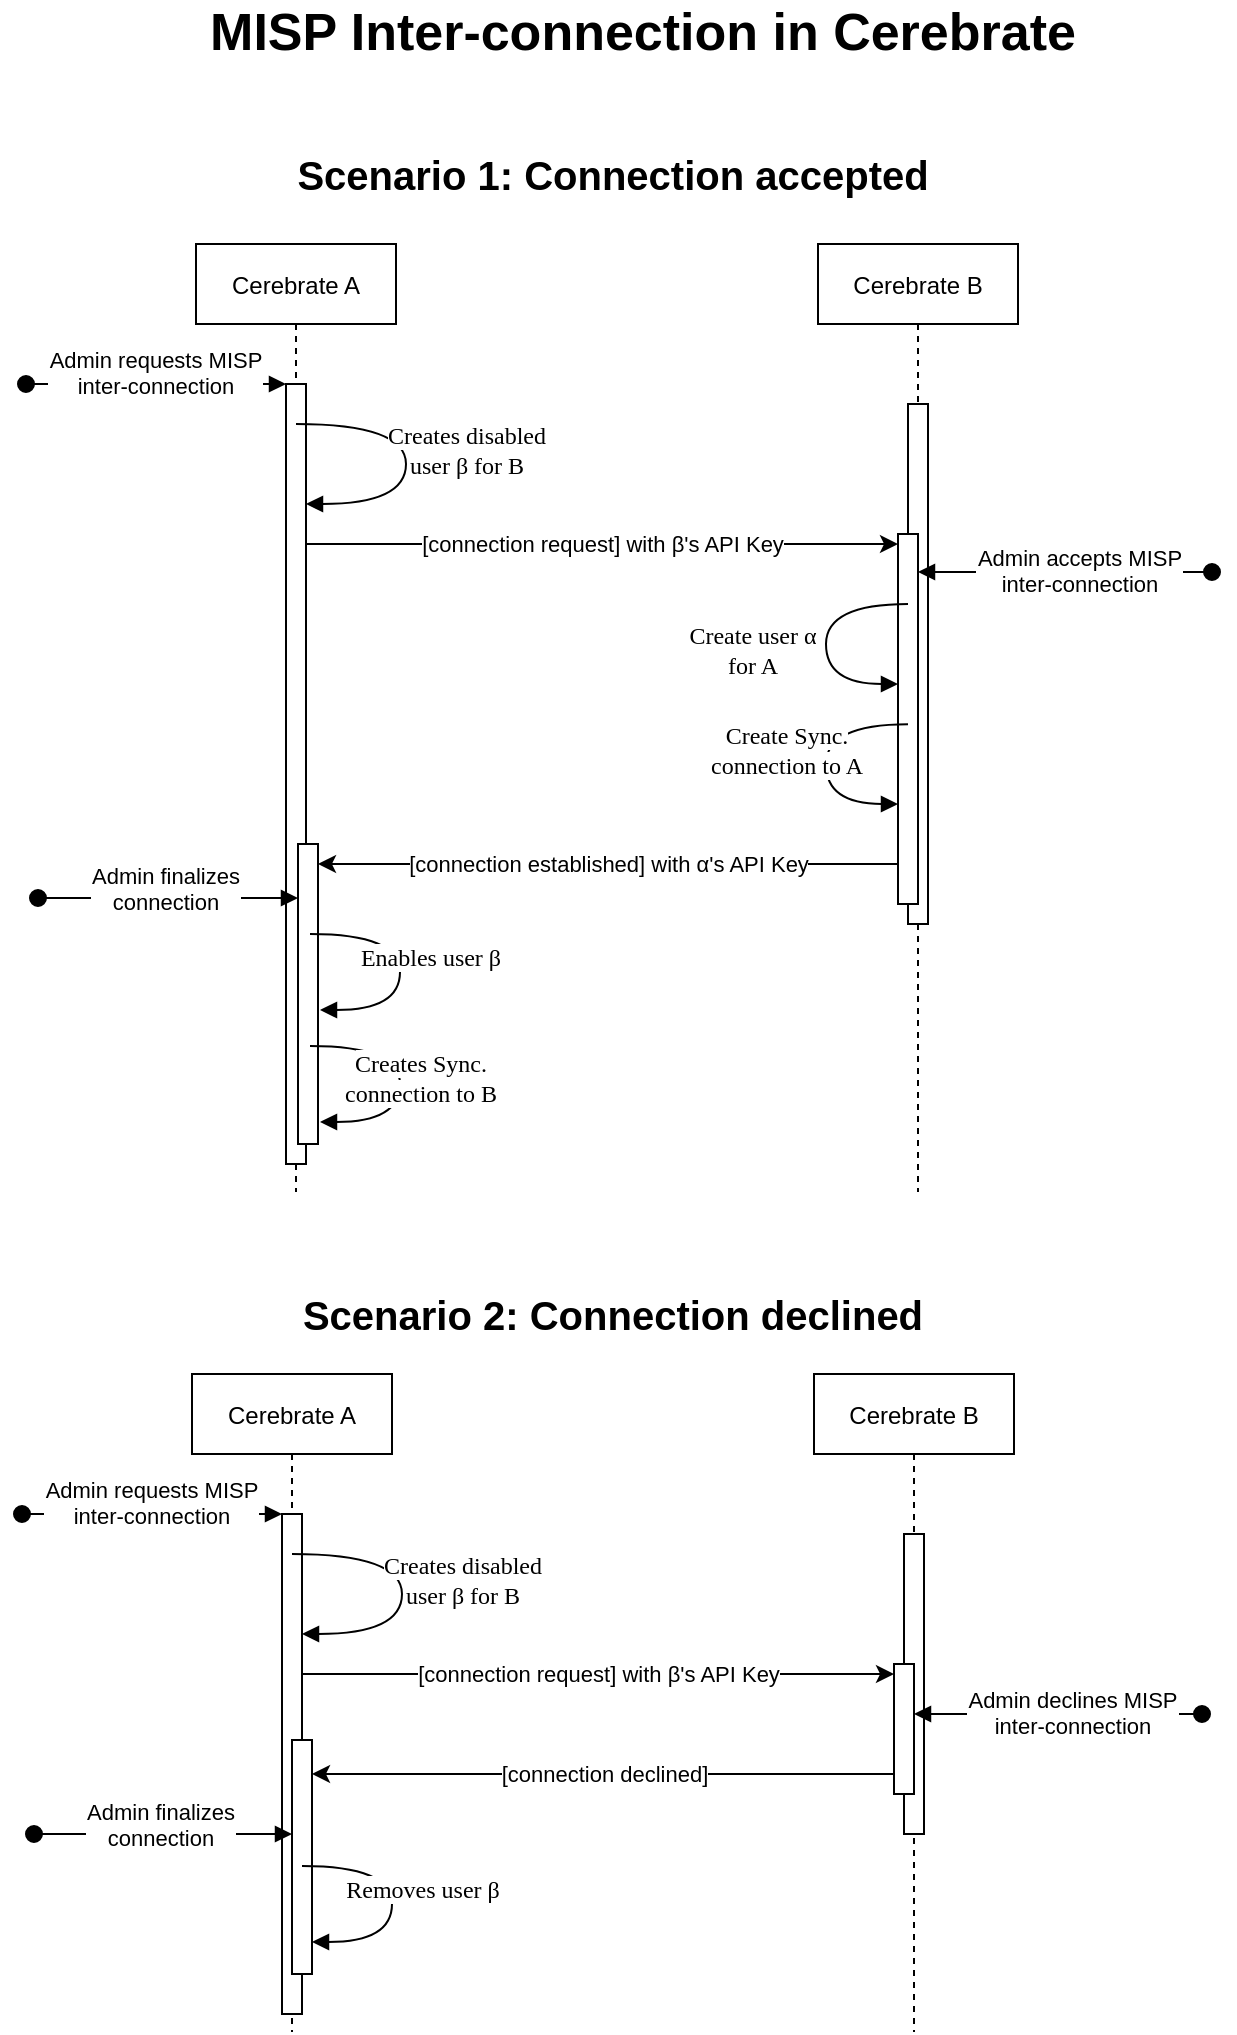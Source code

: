 <mxfile version="14.7.3" type="device"><diagram id="kgpKYQtTHZ0yAKxKKP6v" name="Page-1"><mxGraphModel dx="2426" dy="1401" grid="1" gridSize="10" guides="1" tooltips="1" connect="1" arrows="1" fold="1" page="1" pageScale="1" pageWidth="850" pageHeight="1100" math="0" shadow="0"><root><mxCell id="0"/><mxCell id="1" parent="0"/><mxCell id="3nuBFxr9cyL0pnOWT2aG-1" value="Cerebrate A" style="shape=umlLifeline;perimeter=lifelinePerimeter;container=1;collapsible=0;recursiveResize=0;rounded=0;shadow=0;strokeWidth=1;" parent="1" vertex="1"><mxGeometry x="212" y="146" width="100" height="474" as="geometry"/></mxCell><mxCell id="3nuBFxr9cyL0pnOWT2aG-2" value="" style="points=[];perimeter=orthogonalPerimeter;rounded=0;shadow=0;strokeWidth=1;" parent="3nuBFxr9cyL0pnOWT2aG-1" vertex="1"><mxGeometry x="45" y="70" width="10" height="390" as="geometry"/></mxCell><mxCell id="3nuBFxr9cyL0pnOWT2aG-3" value="Admin requests MISP&#xA;inter-connection" style="verticalAlign=bottom;startArrow=oval;endArrow=block;startSize=8;shadow=0;strokeWidth=1;" parent="3nuBFxr9cyL0pnOWT2aG-1" target="3nuBFxr9cyL0pnOWT2aG-2" edge="1"><mxGeometry y="-10" relative="1" as="geometry"><mxPoint x="-85" y="70" as="sourcePoint"/><mxPoint as="offset"/></mxGeometry></mxCell><mxCell id="2bbi_ZJXRYRzY5ch7Z1f-1" value="&lt;div&gt;&lt;span style=&quot;background-color: rgb(255 , 255 , 255)&quot;&gt;Creates disabled&lt;/span&gt;&lt;/div&gt;&lt;div&gt;&lt;span style=&quot;background-color: rgb(255 , 255 , 255)&quot;&gt;user β for B&lt;/span&gt;&lt;/div&gt;" style="html=1;verticalAlign=bottom;endArrow=block;labelBackgroundColor=none;fontFamily=Verdana;fontSize=12;elbow=vertical;edgeStyle=orthogonalEdgeStyle;curved=1;" edge="1" parent="3nuBFxr9cyL0pnOWT2aG-1" source="3nuBFxr9cyL0pnOWT2aG-1" target="3nuBFxr9cyL0pnOWT2aG-2"><mxGeometry x="0.172" y="30" relative="1" as="geometry"><mxPoint x="55" y="90" as="sourcePoint"/><mxPoint x="105" y="140" as="targetPoint"/><Array as="points"><mxPoint x="105" y="90"/><mxPoint x="105" y="130"/></Array><mxPoint as="offset"/></mxGeometry></mxCell><mxCell id="2bbi_ZJXRYRzY5ch7Z1f-9" value="" style="points=[];perimeter=orthogonalPerimeter;rounded=0;shadow=0;strokeWidth=1;" vertex="1" parent="3nuBFxr9cyL0pnOWT2aG-1"><mxGeometry x="51" y="300" width="10" height="150" as="geometry"/></mxCell><mxCell id="2bbi_ZJXRYRzY5ch7Z1f-11" value="&lt;span style=&quot;background-color: rgb(255 , 255 , 255)&quot;&gt;Enables user β&lt;/span&gt;" style="html=1;verticalAlign=bottom;endArrow=block;labelBackgroundColor=none;fontFamily=Verdana;fontSize=12;elbow=vertical;edgeStyle=orthogonalEdgeStyle;curved=1;exitX=0.5;exitY=0.231;exitDx=0;exitDy=0;exitPerimeter=0;" edge="1" parent="3nuBFxr9cyL0pnOWT2aG-1"><mxGeometry x="0.077" y="15" relative="1" as="geometry"><mxPoint x="57" y="345.03" as="sourcePoint"/><mxPoint x="62" y="383" as="targetPoint"/><Array as="points"><mxPoint x="102" y="345"/><mxPoint x="102" y="383"/></Array><mxPoint as="offset"/></mxGeometry></mxCell><mxCell id="3nuBFxr9cyL0pnOWT2aG-5" value="Cerebrate B" style="shape=umlLifeline;perimeter=lifelinePerimeter;container=1;collapsible=0;recursiveResize=0;rounded=0;shadow=0;strokeWidth=1;" parent="1" vertex="1"><mxGeometry x="523" y="146" width="100" height="474" as="geometry"/></mxCell><mxCell id="3nuBFxr9cyL0pnOWT2aG-6" value="" style="points=[];perimeter=orthogonalPerimeter;rounded=0;shadow=0;strokeWidth=1;" parent="3nuBFxr9cyL0pnOWT2aG-5" vertex="1"><mxGeometry x="45" y="80" width="10" height="260" as="geometry"/></mxCell><mxCell id="2bbi_ZJXRYRzY5ch7Z1f-4" value="" style="points=[];perimeter=orthogonalPerimeter;rounded=0;shadow=0;strokeWidth=1;" vertex="1" parent="3nuBFxr9cyL0pnOWT2aG-5"><mxGeometry x="40" y="145" width="10" height="185" as="geometry"/></mxCell><mxCell id="2bbi_ZJXRYRzY5ch7Z1f-6" value="&lt;div&gt;&lt;span style=&quot;background-color: rgb(255 , 255 , 255)&quot;&gt;Create user α&lt;/span&gt;&lt;/div&gt;&lt;div&gt;&lt;span style=&quot;background-color: rgb(255 , 255 , 255)&quot;&gt;for A&lt;/span&gt;&lt;/div&gt;" style="html=1;verticalAlign=bottom;endArrow=block;labelBackgroundColor=none;fontFamily=Verdana;fontSize=12;elbow=vertical;edgeStyle=orthogonalEdgeStyle;curved=1;exitX=0.5;exitY=0.189;exitDx=0;exitDy=0;exitPerimeter=0;" edge="1" parent="3nuBFxr9cyL0pnOWT2aG-5" source="2bbi_ZJXRYRzY5ch7Z1f-4" target="2bbi_ZJXRYRzY5ch7Z1f-4"><mxGeometry x="0.384" y="-37" relative="1" as="geometry"><mxPoint x="-36.001" y="179.999" as="sourcePoint"/><mxPoint x="-30.93" y="217.999" as="targetPoint"/><Array as="points"><mxPoint x="4" y="180"/><mxPoint x="4" y="220"/></Array><mxPoint x="-37" y="-37" as="offset"/></mxGeometry></mxCell><mxCell id="2bbi_ZJXRYRzY5ch7Z1f-3" value="[connection request] with β's API Key" style="endArrow=classic;html=1;" edge="1" parent="1" source="3nuBFxr9cyL0pnOWT2aG-2" target="2bbi_ZJXRYRzY5ch7Z1f-4"><mxGeometry width="50" height="50" relative="1" as="geometry"><mxPoint x="352" y="356" as="sourcePoint"/><mxPoint x="557" y="296" as="targetPoint"/><Array as="points"><mxPoint x="352" y="296"/></Array></mxGeometry></mxCell><mxCell id="2bbi_ZJXRYRzY5ch7Z1f-7" value="&lt;div&gt;&lt;span style=&quot;background-color: rgb(255 , 255 , 255)&quot;&gt;Create Sync.&lt;/span&gt;&lt;/div&gt;&lt;div&gt;&lt;span style=&quot;background-color: rgb(255 , 255 , 255)&quot;&gt;connection to A&lt;br&gt;&lt;/span&gt;&lt;/div&gt;" style="html=1;verticalAlign=bottom;endArrow=block;labelBackgroundColor=none;fontFamily=Verdana;fontSize=12;elbow=vertical;edgeStyle=orthogonalEdgeStyle;curved=1;exitX=0.5;exitY=0.514;exitDx=0;exitDy=0;exitPerimeter=0;" edge="1" parent="1" source="2bbi_ZJXRYRzY5ch7Z1f-4"><mxGeometry x="0.213" y="-20" relative="1" as="geometry"><mxPoint x="563" y="386.0" as="sourcePoint"/><mxPoint x="563" y="426.0" as="targetPoint"/><Array as="points"><mxPoint x="527" y="386"/><mxPoint x="527" y="426"/></Array><mxPoint as="offset"/></mxGeometry></mxCell><mxCell id="2bbi_ZJXRYRzY5ch7Z1f-8" value="[connection established] with &lt;span style=&quot;background-color: rgb(255 , 255 , 255)&quot;&gt;α's API Key&lt;br&gt;&lt;/span&gt;" style="endArrow=classic;html=1;" edge="1" parent="1" source="2bbi_ZJXRYRzY5ch7Z1f-4" target="2bbi_ZJXRYRzY5ch7Z1f-9"><mxGeometry width="50" height="50" relative="1" as="geometry"><mxPoint x="497" y="426" as="sourcePoint"/><mxPoint x="287" y="416" as="targetPoint"/><Array as="points"><mxPoint x="427" y="456"/></Array></mxGeometry></mxCell><mxCell id="2bbi_ZJXRYRzY5ch7Z1f-13" value="&lt;div&gt;&lt;span style=&quot;background-color: rgb(255 , 255 , 255)&quot;&gt;Creates Sync.&lt;/span&gt;&lt;/div&gt;&lt;div&gt;&lt;span style=&quot;background-color: rgb(255 , 255 , 255)&quot;&gt;connection to B&lt;br&gt;&lt;/span&gt;&lt;/div&gt;" style="html=1;verticalAlign=bottom;endArrow=block;labelBackgroundColor=none;fontFamily=Verdana;fontSize=12;elbow=vertical;edgeStyle=orthogonalEdgeStyle;curved=1;exitX=0.5;exitY=0.231;exitDx=0;exitDy=0;exitPerimeter=0;" edge="1" parent="1"><mxGeometry x="0.268" y="10" relative="1" as="geometry"><mxPoint x="269" y="547.03" as="sourcePoint"/><mxPoint x="274" y="585" as="targetPoint"/><Array as="points"><mxPoint x="314" y="547"/><mxPoint x="314" y="585"/></Array><mxPoint as="offset"/></mxGeometry></mxCell><mxCell id="2bbi_ZJXRYRzY5ch7Z1f-14" value="Admin accepts MISP&#xA;inter-connection" style="verticalAlign=bottom;startArrow=oval;endArrow=block;startSize=8;shadow=0;strokeWidth=1;" edge="1" parent="1" target="2bbi_ZJXRYRzY5ch7Z1f-4"><mxGeometry x="-0.104" y="15" relative="1" as="geometry"><mxPoint x="720" y="310" as="sourcePoint"/><mxPoint x="610" y="282" as="targetPoint"/><mxPoint as="offset"/></mxGeometry></mxCell><mxCell id="2bbi_ZJXRYRzY5ch7Z1f-15" value="Admin finalizes&#xA;connection&#xA;" style="verticalAlign=bottom;startArrow=oval;endArrow=block;startSize=8;shadow=0;strokeWidth=1;" edge="1" parent="1"><mxGeometry x="-0.015" y="-24" relative="1" as="geometry"><mxPoint x="133" y="473" as="sourcePoint"/><mxPoint x="263" y="473" as="targetPoint"/><mxPoint as="offset"/></mxGeometry></mxCell><mxCell id="2bbi_ZJXRYRzY5ch7Z1f-16" value="Cerebrate A" style="shape=umlLifeline;perimeter=lifelinePerimeter;container=1;collapsible=0;recursiveResize=0;rounded=0;shadow=0;strokeWidth=1;" vertex="1" parent="1"><mxGeometry x="210" y="711" width="100" height="329" as="geometry"/></mxCell><mxCell id="2bbi_ZJXRYRzY5ch7Z1f-17" value="" style="points=[];perimeter=orthogonalPerimeter;rounded=0;shadow=0;strokeWidth=1;" vertex="1" parent="2bbi_ZJXRYRzY5ch7Z1f-16"><mxGeometry x="45" y="70" width="10" height="250" as="geometry"/></mxCell><mxCell id="2bbi_ZJXRYRzY5ch7Z1f-18" value="Admin requests MISP&#xA;inter-connection" style="verticalAlign=bottom;startArrow=oval;endArrow=block;startSize=8;shadow=0;strokeWidth=1;" edge="1" parent="2bbi_ZJXRYRzY5ch7Z1f-16" target="2bbi_ZJXRYRzY5ch7Z1f-17"><mxGeometry y="-10" relative="1" as="geometry"><mxPoint x="-85" y="70" as="sourcePoint"/><mxPoint as="offset"/></mxGeometry></mxCell><mxCell id="2bbi_ZJXRYRzY5ch7Z1f-19" value="&lt;div&gt;&lt;span style=&quot;background-color: rgb(255 , 255 , 255)&quot;&gt;Creates disabled&lt;/span&gt;&lt;/div&gt;&lt;div&gt;&lt;span style=&quot;background-color: rgb(255 , 255 , 255)&quot;&gt;user β for B&lt;/span&gt;&lt;/div&gt;" style="html=1;verticalAlign=bottom;endArrow=block;labelBackgroundColor=none;fontFamily=Verdana;fontSize=12;elbow=vertical;edgeStyle=orthogonalEdgeStyle;curved=1;" edge="1" parent="2bbi_ZJXRYRzY5ch7Z1f-16" source="2bbi_ZJXRYRzY5ch7Z1f-16" target="2bbi_ZJXRYRzY5ch7Z1f-17"><mxGeometry x="0.172" y="30" relative="1" as="geometry"><mxPoint x="55" y="90" as="sourcePoint"/><mxPoint x="105" y="140" as="targetPoint"/><Array as="points"><mxPoint x="105" y="90"/><mxPoint x="105" y="130"/></Array><mxPoint as="offset"/></mxGeometry></mxCell><mxCell id="2bbi_ZJXRYRzY5ch7Z1f-20" value="" style="points=[];perimeter=orthogonalPerimeter;rounded=0;shadow=0;strokeWidth=1;" vertex="1" parent="2bbi_ZJXRYRzY5ch7Z1f-16"><mxGeometry x="50" y="183" width="10" height="117" as="geometry"/></mxCell><mxCell id="2bbi_ZJXRYRzY5ch7Z1f-21" value="&lt;span style=&quot;background-color: rgb(255 , 255 , 255)&quot;&gt;Removes user β&lt;/span&gt;" style="html=1;verticalAlign=bottom;endArrow=block;labelBackgroundColor=none;fontFamily=Verdana;fontSize=12;elbow=vertical;edgeStyle=orthogonalEdgeStyle;curved=1;exitX=0.5;exitY=0.231;exitDx=0;exitDy=0;exitPerimeter=0;" edge="1" parent="2bbi_ZJXRYRzY5ch7Z1f-16"><mxGeometry x="0.077" y="15" relative="1" as="geometry"><mxPoint x="55" y="246.03" as="sourcePoint"/><mxPoint x="60" y="284" as="targetPoint"/><Array as="points"><mxPoint x="100" y="246"/><mxPoint x="100" y="284"/></Array><mxPoint as="offset"/></mxGeometry></mxCell><mxCell id="2bbi_ZJXRYRzY5ch7Z1f-22" value="Cerebrate B" style="shape=umlLifeline;perimeter=lifelinePerimeter;container=1;collapsible=0;recursiveResize=0;rounded=0;shadow=0;strokeWidth=1;" vertex="1" parent="1"><mxGeometry x="521" y="711" width="100" height="329" as="geometry"/></mxCell><mxCell id="2bbi_ZJXRYRzY5ch7Z1f-23" value="" style="points=[];perimeter=orthogonalPerimeter;rounded=0;shadow=0;strokeWidth=1;" vertex="1" parent="2bbi_ZJXRYRzY5ch7Z1f-22"><mxGeometry x="45" y="80" width="10" height="150" as="geometry"/></mxCell><mxCell id="2bbi_ZJXRYRzY5ch7Z1f-24" value="" style="points=[];perimeter=orthogonalPerimeter;rounded=0;shadow=0;strokeWidth=1;" vertex="1" parent="2bbi_ZJXRYRzY5ch7Z1f-22"><mxGeometry x="40" y="145" width="10" height="65" as="geometry"/></mxCell><mxCell id="2bbi_ZJXRYRzY5ch7Z1f-26" value="[connection request] with β's API Key" style="endArrow=classic;html=1;" edge="1" parent="1" source="2bbi_ZJXRYRzY5ch7Z1f-17" target="2bbi_ZJXRYRzY5ch7Z1f-24"><mxGeometry width="50" height="50" relative="1" as="geometry"><mxPoint x="350" y="921" as="sourcePoint"/><mxPoint x="555" y="861" as="targetPoint"/><Array as="points"><mxPoint x="350" y="861"/></Array></mxGeometry></mxCell><mxCell id="2bbi_ZJXRYRzY5ch7Z1f-28" value="[connection decline&lt;span style=&quot;background-color: rgb(255 , 255 , 255)&quot;&gt;d]&lt;br&gt;&lt;/span&gt;" style="endArrow=classic;html=1;" edge="1" parent="1" source="2bbi_ZJXRYRzY5ch7Z1f-24" target="2bbi_ZJXRYRzY5ch7Z1f-20"><mxGeometry width="50" height="50" relative="1" as="geometry"><mxPoint x="495" y="991" as="sourcePoint"/><mxPoint x="285" y="981" as="targetPoint"/><Array as="points"><mxPoint x="418" y="911"/></Array></mxGeometry></mxCell><mxCell id="2bbi_ZJXRYRzY5ch7Z1f-30" value="Admin declines MISP&#xA;inter-connection" style="verticalAlign=bottom;startArrow=oval;endArrow=block;startSize=8;shadow=0;strokeWidth=1;" edge="1" parent="1" target="2bbi_ZJXRYRzY5ch7Z1f-24"><mxGeometry x="-0.104" y="15" relative="1" as="geometry"><mxPoint x="715" y="881" as="sourcePoint"/><mxPoint x="605" y="877" as="targetPoint"/><mxPoint as="offset"/></mxGeometry></mxCell><mxCell id="2bbi_ZJXRYRzY5ch7Z1f-31" value="Admin finalizes&#xA;connection&#xA;" style="verticalAlign=bottom;startArrow=oval;endArrow=block;startSize=8;shadow=0;strokeWidth=1;" edge="1" parent="1" target="2bbi_ZJXRYRzY5ch7Z1f-20"><mxGeometry x="-0.015" y="-24" relative="1" as="geometry"><mxPoint x="131" y="941" as="sourcePoint"/><mxPoint x="261" y="1038.0" as="targetPoint"/><mxPoint as="offset"/></mxGeometry></mxCell><mxCell id="2bbi_ZJXRYRzY5ch7Z1f-32" value="&lt;b&gt;&lt;font style=&quot;font-size: 20px&quot;&gt;Scenario 1: Connection accepted&lt;br&gt;&lt;/font&gt;&lt;/b&gt;" style="text;html=1;align=center;verticalAlign=middle;resizable=0;points=[];autosize=1;strokeColor=none;" vertex="1" parent="1"><mxGeometry x="255" y="101" width="330" height="20" as="geometry"/></mxCell><mxCell id="2bbi_ZJXRYRzY5ch7Z1f-33" value="&lt;b&gt;&lt;font style=&quot;font-size: 20px&quot;&gt;Scenario 2: Connection declined&lt;br&gt;&lt;/font&gt;&lt;/b&gt;" style="text;html=1;align=center;verticalAlign=middle;resizable=0;points=[];autosize=1;strokeColor=none;" vertex="1" parent="1"><mxGeometry x="255" y="671" width="330" height="20" as="geometry"/></mxCell><mxCell id="2bbi_ZJXRYRzY5ch7Z1f-35" value="&lt;font style=&quot;font-size: 26px&quot;&gt;&lt;b&gt;&lt;font style=&quot;font-size: 26px&quot;&gt;MISP Inter-connection in Cerebrate&lt;/font&gt;&lt;/b&gt;&lt;/font&gt;" style="text;html=1;align=center;verticalAlign=middle;resizable=0;points=[];autosize=1;strokeColor=none;" vertex="1" parent="1"><mxGeometry x="210" y="30" width="450" height="20" as="geometry"/></mxCell></root></mxGraphModel></diagram></mxfile>